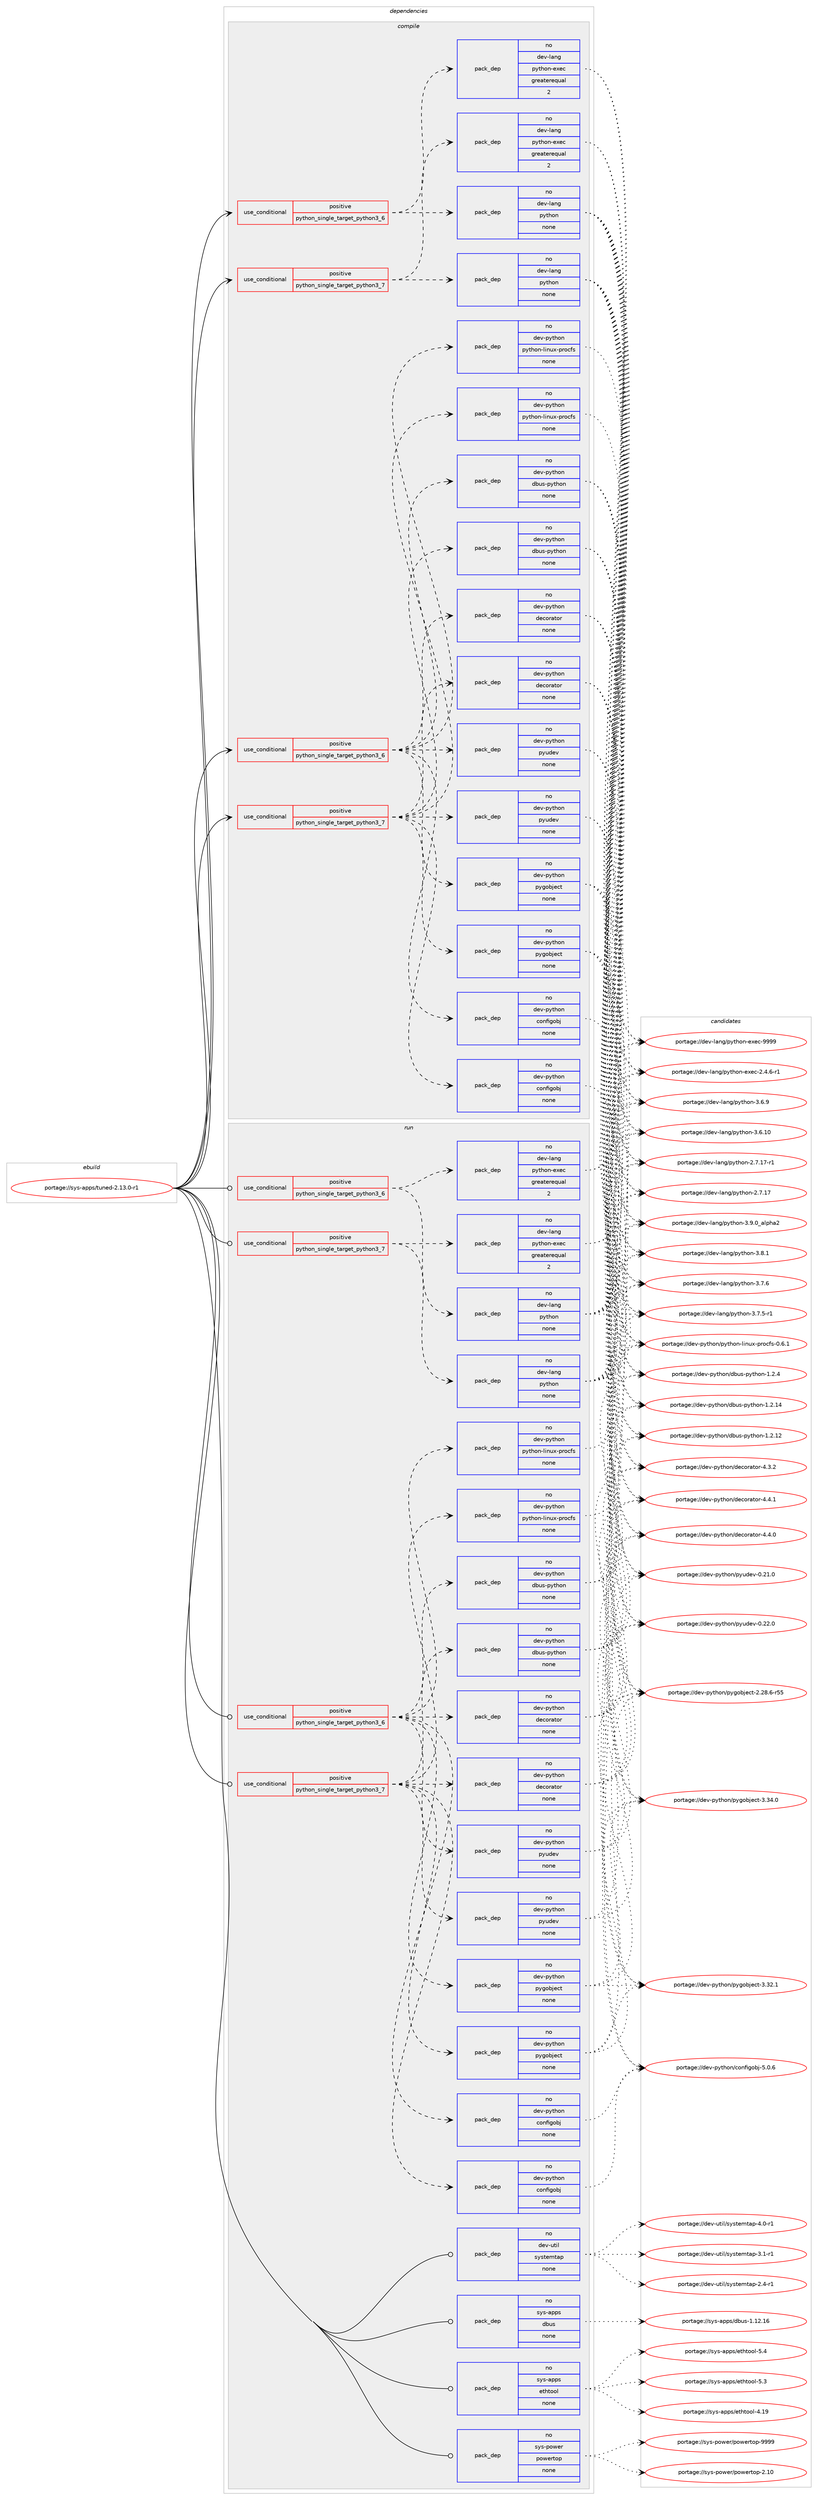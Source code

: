 digraph prolog {

# *************
# Graph options
# *************

newrank=true;
concentrate=true;
compound=true;
graph [rankdir=LR,fontname=Helvetica,fontsize=10,ranksep=1.5];#, ranksep=2.5, nodesep=0.2];
edge  [arrowhead=vee];
node  [fontname=Helvetica,fontsize=10];

# **********
# The ebuild
# **********

subgraph cluster_leftcol {
color=gray;
rank=same;
label=<<i>ebuild</i>>;
id [label="portage://sys-apps/tuned-2.13.0-r1", color=red, width=4, href="../sys-apps/tuned-2.13.0-r1.svg"];
}

# ****************
# The dependencies
# ****************

subgraph cluster_midcol {
color=gray;
label=<<i>dependencies</i>>;
subgraph cluster_compile {
fillcolor="#eeeeee";
style=filled;
label=<<i>compile</i>>;
subgraph cond13070 {
dependency62743 [label=<<TABLE BORDER="0" CELLBORDER="1" CELLSPACING="0" CELLPADDING="4"><TR><TD ROWSPAN="3" CELLPADDING="10">use_conditional</TD></TR><TR><TD>positive</TD></TR><TR><TD>python_single_target_python3_6</TD></TR></TABLE>>, shape=none, color=red];
subgraph pack48380 {
dependency62744 [label=<<TABLE BORDER="0" CELLBORDER="1" CELLSPACING="0" CELLPADDING="4" WIDTH="220"><TR><TD ROWSPAN="6" CELLPADDING="30">pack_dep</TD></TR><TR><TD WIDTH="110">no</TD></TR><TR><TD>dev-lang</TD></TR><TR><TD>python</TD></TR><TR><TD>none</TD></TR><TR><TD></TD></TR></TABLE>>, shape=none, color=blue];
}
dependency62743:e -> dependency62744:w [weight=20,style="dashed",arrowhead="vee"];
subgraph pack48381 {
dependency62745 [label=<<TABLE BORDER="0" CELLBORDER="1" CELLSPACING="0" CELLPADDING="4" WIDTH="220"><TR><TD ROWSPAN="6" CELLPADDING="30">pack_dep</TD></TR><TR><TD WIDTH="110">no</TD></TR><TR><TD>dev-lang</TD></TR><TR><TD>python-exec</TD></TR><TR><TD>greaterequal</TD></TR><TR><TD>2</TD></TR></TABLE>>, shape=none, color=blue];
}
dependency62743:e -> dependency62745:w [weight=20,style="dashed",arrowhead="vee"];
}
id:e -> dependency62743:w [weight=20,style="solid",arrowhead="vee"];
subgraph cond13071 {
dependency62746 [label=<<TABLE BORDER="0" CELLBORDER="1" CELLSPACING="0" CELLPADDING="4"><TR><TD ROWSPAN="3" CELLPADDING="10">use_conditional</TD></TR><TR><TD>positive</TD></TR><TR><TD>python_single_target_python3_6</TD></TR></TABLE>>, shape=none, color=red];
subgraph pack48382 {
dependency62747 [label=<<TABLE BORDER="0" CELLBORDER="1" CELLSPACING="0" CELLPADDING="4" WIDTH="220"><TR><TD ROWSPAN="6" CELLPADDING="30">pack_dep</TD></TR><TR><TD WIDTH="110">no</TD></TR><TR><TD>dev-python</TD></TR><TR><TD>configobj</TD></TR><TR><TD>none</TD></TR><TR><TD></TD></TR></TABLE>>, shape=none, color=blue];
}
dependency62746:e -> dependency62747:w [weight=20,style="dashed",arrowhead="vee"];
subgraph pack48383 {
dependency62748 [label=<<TABLE BORDER="0" CELLBORDER="1" CELLSPACING="0" CELLPADDING="4" WIDTH="220"><TR><TD ROWSPAN="6" CELLPADDING="30">pack_dep</TD></TR><TR><TD WIDTH="110">no</TD></TR><TR><TD>dev-python</TD></TR><TR><TD>decorator</TD></TR><TR><TD>none</TD></TR><TR><TD></TD></TR></TABLE>>, shape=none, color=blue];
}
dependency62746:e -> dependency62748:w [weight=20,style="dashed",arrowhead="vee"];
subgraph pack48384 {
dependency62749 [label=<<TABLE BORDER="0" CELLBORDER="1" CELLSPACING="0" CELLPADDING="4" WIDTH="220"><TR><TD ROWSPAN="6" CELLPADDING="30">pack_dep</TD></TR><TR><TD WIDTH="110">no</TD></TR><TR><TD>dev-python</TD></TR><TR><TD>pyudev</TD></TR><TR><TD>none</TD></TR><TR><TD></TD></TR></TABLE>>, shape=none, color=blue];
}
dependency62746:e -> dependency62749:w [weight=20,style="dashed",arrowhead="vee"];
subgraph pack48385 {
dependency62750 [label=<<TABLE BORDER="0" CELLBORDER="1" CELLSPACING="0" CELLPADDING="4" WIDTH="220"><TR><TD ROWSPAN="6" CELLPADDING="30">pack_dep</TD></TR><TR><TD WIDTH="110">no</TD></TR><TR><TD>dev-python</TD></TR><TR><TD>dbus-python</TD></TR><TR><TD>none</TD></TR><TR><TD></TD></TR></TABLE>>, shape=none, color=blue];
}
dependency62746:e -> dependency62750:w [weight=20,style="dashed",arrowhead="vee"];
subgraph pack48386 {
dependency62751 [label=<<TABLE BORDER="0" CELLBORDER="1" CELLSPACING="0" CELLPADDING="4" WIDTH="220"><TR><TD ROWSPAN="6" CELLPADDING="30">pack_dep</TD></TR><TR><TD WIDTH="110">no</TD></TR><TR><TD>dev-python</TD></TR><TR><TD>pygobject</TD></TR><TR><TD>none</TD></TR><TR><TD></TD></TR></TABLE>>, shape=none, color=blue];
}
dependency62746:e -> dependency62751:w [weight=20,style="dashed",arrowhead="vee"];
subgraph pack48387 {
dependency62752 [label=<<TABLE BORDER="0" CELLBORDER="1" CELLSPACING="0" CELLPADDING="4" WIDTH="220"><TR><TD ROWSPAN="6" CELLPADDING="30">pack_dep</TD></TR><TR><TD WIDTH="110">no</TD></TR><TR><TD>dev-python</TD></TR><TR><TD>python-linux-procfs</TD></TR><TR><TD>none</TD></TR><TR><TD></TD></TR></TABLE>>, shape=none, color=blue];
}
dependency62746:e -> dependency62752:w [weight=20,style="dashed",arrowhead="vee"];
}
id:e -> dependency62746:w [weight=20,style="solid",arrowhead="vee"];
subgraph cond13072 {
dependency62753 [label=<<TABLE BORDER="0" CELLBORDER="1" CELLSPACING="0" CELLPADDING="4"><TR><TD ROWSPAN="3" CELLPADDING="10">use_conditional</TD></TR><TR><TD>positive</TD></TR><TR><TD>python_single_target_python3_7</TD></TR></TABLE>>, shape=none, color=red];
subgraph pack48388 {
dependency62754 [label=<<TABLE BORDER="0" CELLBORDER="1" CELLSPACING="0" CELLPADDING="4" WIDTH="220"><TR><TD ROWSPAN="6" CELLPADDING="30">pack_dep</TD></TR><TR><TD WIDTH="110">no</TD></TR><TR><TD>dev-lang</TD></TR><TR><TD>python</TD></TR><TR><TD>none</TD></TR><TR><TD></TD></TR></TABLE>>, shape=none, color=blue];
}
dependency62753:e -> dependency62754:w [weight=20,style="dashed",arrowhead="vee"];
subgraph pack48389 {
dependency62755 [label=<<TABLE BORDER="0" CELLBORDER="1" CELLSPACING="0" CELLPADDING="4" WIDTH="220"><TR><TD ROWSPAN="6" CELLPADDING="30">pack_dep</TD></TR><TR><TD WIDTH="110">no</TD></TR><TR><TD>dev-lang</TD></TR><TR><TD>python-exec</TD></TR><TR><TD>greaterequal</TD></TR><TR><TD>2</TD></TR></TABLE>>, shape=none, color=blue];
}
dependency62753:e -> dependency62755:w [weight=20,style="dashed",arrowhead="vee"];
}
id:e -> dependency62753:w [weight=20,style="solid",arrowhead="vee"];
subgraph cond13073 {
dependency62756 [label=<<TABLE BORDER="0" CELLBORDER="1" CELLSPACING="0" CELLPADDING="4"><TR><TD ROWSPAN="3" CELLPADDING="10">use_conditional</TD></TR><TR><TD>positive</TD></TR><TR><TD>python_single_target_python3_7</TD></TR></TABLE>>, shape=none, color=red];
subgraph pack48390 {
dependency62757 [label=<<TABLE BORDER="0" CELLBORDER="1" CELLSPACING="0" CELLPADDING="4" WIDTH="220"><TR><TD ROWSPAN="6" CELLPADDING="30">pack_dep</TD></TR><TR><TD WIDTH="110">no</TD></TR><TR><TD>dev-python</TD></TR><TR><TD>configobj</TD></TR><TR><TD>none</TD></TR><TR><TD></TD></TR></TABLE>>, shape=none, color=blue];
}
dependency62756:e -> dependency62757:w [weight=20,style="dashed",arrowhead="vee"];
subgraph pack48391 {
dependency62758 [label=<<TABLE BORDER="0" CELLBORDER="1" CELLSPACING="0" CELLPADDING="4" WIDTH="220"><TR><TD ROWSPAN="6" CELLPADDING="30">pack_dep</TD></TR><TR><TD WIDTH="110">no</TD></TR><TR><TD>dev-python</TD></TR><TR><TD>decorator</TD></TR><TR><TD>none</TD></TR><TR><TD></TD></TR></TABLE>>, shape=none, color=blue];
}
dependency62756:e -> dependency62758:w [weight=20,style="dashed",arrowhead="vee"];
subgraph pack48392 {
dependency62759 [label=<<TABLE BORDER="0" CELLBORDER="1" CELLSPACING="0" CELLPADDING="4" WIDTH="220"><TR><TD ROWSPAN="6" CELLPADDING="30">pack_dep</TD></TR><TR><TD WIDTH="110">no</TD></TR><TR><TD>dev-python</TD></TR><TR><TD>pyudev</TD></TR><TR><TD>none</TD></TR><TR><TD></TD></TR></TABLE>>, shape=none, color=blue];
}
dependency62756:e -> dependency62759:w [weight=20,style="dashed",arrowhead="vee"];
subgraph pack48393 {
dependency62760 [label=<<TABLE BORDER="0" CELLBORDER="1" CELLSPACING="0" CELLPADDING="4" WIDTH="220"><TR><TD ROWSPAN="6" CELLPADDING="30">pack_dep</TD></TR><TR><TD WIDTH="110">no</TD></TR><TR><TD>dev-python</TD></TR><TR><TD>dbus-python</TD></TR><TR><TD>none</TD></TR><TR><TD></TD></TR></TABLE>>, shape=none, color=blue];
}
dependency62756:e -> dependency62760:w [weight=20,style="dashed",arrowhead="vee"];
subgraph pack48394 {
dependency62761 [label=<<TABLE BORDER="0" CELLBORDER="1" CELLSPACING="0" CELLPADDING="4" WIDTH="220"><TR><TD ROWSPAN="6" CELLPADDING="30">pack_dep</TD></TR><TR><TD WIDTH="110">no</TD></TR><TR><TD>dev-python</TD></TR><TR><TD>pygobject</TD></TR><TR><TD>none</TD></TR><TR><TD></TD></TR></TABLE>>, shape=none, color=blue];
}
dependency62756:e -> dependency62761:w [weight=20,style="dashed",arrowhead="vee"];
subgraph pack48395 {
dependency62762 [label=<<TABLE BORDER="0" CELLBORDER="1" CELLSPACING="0" CELLPADDING="4" WIDTH="220"><TR><TD ROWSPAN="6" CELLPADDING="30">pack_dep</TD></TR><TR><TD WIDTH="110">no</TD></TR><TR><TD>dev-python</TD></TR><TR><TD>python-linux-procfs</TD></TR><TR><TD>none</TD></TR><TR><TD></TD></TR></TABLE>>, shape=none, color=blue];
}
dependency62756:e -> dependency62762:w [weight=20,style="dashed",arrowhead="vee"];
}
id:e -> dependency62756:w [weight=20,style="solid",arrowhead="vee"];
}
subgraph cluster_compileandrun {
fillcolor="#eeeeee";
style=filled;
label=<<i>compile and run</i>>;
}
subgraph cluster_run {
fillcolor="#eeeeee";
style=filled;
label=<<i>run</i>>;
subgraph cond13074 {
dependency62763 [label=<<TABLE BORDER="0" CELLBORDER="1" CELLSPACING="0" CELLPADDING="4"><TR><TD ROWSPAN="3" CELLPADDING="10">use_conditional</TD></TR><TR><TD>positive</TD></TR><TR><TD>python_single_target_python3_6</TD></TR></TABLE>>, shape=none, color=red];
subgraph pack48396 {
dependency62764 [label=<<TABLE BORDER="0" CELLBORDER="1" CELLSPACING="0" CELLPADDING="4" WIDTH="220"><TR><TD ROWSPAN="6" CELLPADDING="30">pack_dep</TD></TR><TR><TD WIDTH="110">no</TD></TR><TR><TD>dev-lang</TD></TR><TR><TD>python</TD></TR><TR><TD>none</TD></TR><TR><TD></TD></TR></TABLE>>, shape=none, color=blue];
}
dependency62763:e -> dependency62764:w [weight=20,style="dashed",arrowhead="vee"];
subgraph pack48397 {
dependency62765 [label=<<TABLE BORDER="0" CELLBORDER="1" CELLSPACING="0" CELLPADDING="4" WIDTH="220"><TR><TD ROWSPAN="6" CELLPADDING="30">pack_dep</TD></TR><TR><TD WIDTH="110">no</TD></TR><TR><TD>dev-lang</TD></TR><TR><TD>python-exec</TD></TR><TR><TD>greaterequal</TD></TR><TR><TD>2</TD></TR></TABLE>>, shape=none, color=blue];
}
dependency62763:e -> dependency62765:w [weight=20,style="dashed",arrowhead="vee"];
}
id:e -> dependency62763:w [weight=20,style="solid",arrowhead="odot"];
subgraph cond13075 {
dependency62766 [label=<<TABLE BORDER="0" CELLBORDER="1" CELLSPACING="0" CELLPADDING="4"><TR><TD ROWSPAN="3" CELLPADDING="10">use_conditional</TD></TR><TR><TD>positive</TD></TR><TR><TD>python_single_target_python3_6</TD></TR></TABLE>>, shape=none, color=red];
subgraph pack48398 {
dependency62767 [label=<<TABLE BORDER="0" CELLBORDER="1" CELLSPACING="0" CELLPADDING="4" WIDTH="220"><TR><TD ROWSPAN="6" CELLPADDING="30">pack_dep</TD></TR><TR><TD WIDTH="110">no</TD></TR><TR><TD>dev-python</TD></TR><TR><TD>configobj</TD></TR><TR><TD>none</TD></TR><TR><TD></TD></TR></TABLE>>, shape=none, color=blue];
}
dependency62766:e -> dependency62767:w [weight=20,style="dashed",arrowhead="vee"];
subgraph pack48399 {
dependency62768 [label=<<TABLE BORDER="0" CELLBORDER="1" CELLSPACING="0" CELLPADDING="4" WIDTH="220"><TR><TD ROWSPAN="6" CELLPADDING="30">pack_dep</TD></TR><TR><TD WIDTH="110">no</TD></TR><TR><TD>dev-python</TD></TR><TR><TD>decorator</TD></TR><TR><TD>none</TD></TR><TR><TD></TD></TR></TABLE>>, shape=none, color=blue];
}
dependency62766:e -> dependency62768:w [weight=20,style="dashed",arrowhead="vee"];
subgraph pack48400 {
dependency62769 [label=<<TABLE BORDER="0" CELLBORDER="1" CELLSPACING="0" CELLPADDING="4" WIDTH="220"><TR><TD ROWSPAN="6" CELLPADDING="30">pack_dep</TD></TR><TR><TD WIDTH="110">no</TD></TR><TR><TD>dev-python</TD></TR><TR><TD>pyudev</TD></TR><TR><TD>none</TD></TR><TR><TD></TD></TR></TABLE>>, shape=none, color=blue];
}
dependency62766:e -> dependency62769:w [weight=20,style="dashed",arrowhead="vee"];
subgraph pack48401 {
dependency62770 [label=<<TABLE BORDER="0" CELLBORDER="1" CELLSPACING="0" CELLPADDING="4" WIDTH="220"><TR><TD ROWSPAN="6" CELLPADDING="30">pack_dep</TD></TR><TR><TD WIDTH="110">no</TD></TR><TR><TD>dev-python</TD></TR><TR><TD>dbus-python</TD></TR><TR><TD>none</TD></TR><TR><TD></TD></TR></TABLE>>, shape=none, color=blue];
}
dependency62766:e -> dependency62770:w [weight=20,style="dashed",arrowhead="vee"];
subgraph pack48402 {
dependency62771 [label=<<TABLE BORDER="0" CELLBORDER="1" CELLSPACING="0" CELLPADDING="4" WIDTH="220"><TR><TD ROWSPAN="6" CELLPADDING="30">pack_dep</TD></TR><TR><TD WIDTH="110">no</TD></TR><TR><TD>dev-python</TD></TR><TR><TD>pygobject</TD></TR><TR><TD>none</TD></TR><TR><TD></TD></TR></TABLE>>, shape=none, color=blue];
}
dependency62766:e -> dependency62771:w [weight=20,style="dashed",arrowhead="vee"];
subgraph pack48403 {
dependency62772 [label=<<TABLE BORDER="0" CELLBORDER="1" CELLSPACING="0" CELLPADDING="4" WIDTH="220"><TR><TD ROWSPAN="6" CELLPADDING="30">pack_dep</TD></TR><TR><TD WIDTH="110">no</TD></TR><TR><TD>dev-python</TD></TR><TR><TD>python-linux-procfs</TD></TR><TR><TD>none</TD></TR><TR><TD></TD></TR></TABLE>>, shape=none, color=blue];
}
dependency62766:e -> dependency62772:w [weight=20,style="dashed",arrowhead="vee"];
}
id:e -> dependency62766:w [weight=20,style="solid",arrowhead="odot"];
subgraph cond13076 {
dependency62773 [label=<<TABLE BORDER="0" CELLBORDER="1" CELLSPACING="0" CELLPADDING="4"><TR><TD ROWSPAN="3" CELLPADDING="10">use_conditional</TD></TR><TR><TD>positive</TD></TR><TR><TD>python_single_target_python3_7</TD></TR></TABLE>>, shape=none, color=red];
subgraph pack48404 {
dependency62774 [label=<<TABLE BORDER="0" CELLBORDER="1" CELLSPACING="0" CELLPADDING="4" WIDTH="220"><TR><TD ROWSPAN="6" CELLPADDING="30">pack_dep</TD></TR><TR><TD WIDTH="110">no</TD></TR><TR><TD>dev-lang</TD></TR><TR><TD>python</TD></TR><TR><TD>none</TD></TR><TR><TD></TD></TR></TABLE>>, shape=none, color=blue];
}
dependency62773:e -> dependency62774:w [weight=20,style="dashed",arrowhead="vee"];
subgraph pack48405 {
dependency62775 [label=<<TABLE BORDER="0" CELLBORDER="1" CELLSPACING="0" CELLPADDING="4" WIDTH="220"><TR><TD ROWSPAN="6" CELLPADDING="30">pack_dep</TD></TR><TR><TD WIDTH="110">no</TD></TR><TR><TD>dev-lang</TD></TR><TR><TD>python-exec</TD></TR><TR><TD>greaterequal</TD></TR><TR><TD>2</TD></TR></TABLE>>, shape=none, color=blue];
}
dependency62773:e -> dependency62775:w [weight=20,style="dashed",arrowhead="vee"];
}
id:e -> dependency62773:w [weight=20,style="solid",arrowhead="odot"];
subgraph cond13077 {
dependency62776 [label=<<TABLE BORDER="0" CELLBORDER="1" CELLSPACING="0" CELLPADDING="4"><TR><TD ROWSPAN="3" CELLPADDING="10">use_conditional</TD></TR><TR><TD>positive</TD></TR><TR><TD>python_single_target_python3_7</TD></TR></TABLE>>, shape=none, color=red];
subgraph pack48406 {
dependency62777 [label=<<TABLE BORDER="0" CELLBORDER="1" CELLSPACING="0" CELLPADDING="4" WIDTH="220"><TR><TD ROWSPAN="6" CELLPADDING="30">pack_dep</TD></TR><TR><TD WIDTH="110">no</TD></TR><TR><TD>dev-python</TD></TR><TR><TD>configobj</TD></TR><TR><TD>none</TD></TR><TR><TD></TD></TR></TABLE>>, shape=none, color=blue];
}
dependency62776:e -> dependency62777:w [weight=20,style="dashed",arrowhead="vee"];
subgraph pack48407 {
dependency62778 [label=<<TABLE BORDER="0" CELLBORDER="1" CELLSPACING="0" CELLPADDING="4" WIDTH="220"><TR><TD ROWSPAN="6" CELLPADDING="30">pack_dep</TD></TR><TR><TD WIDTH="110">no</TD></TR><TR><TD>dev-python</TD></TR><TR><TD>decorator</TD></TR><TR><TD>none</TD></TR><TR><TD></TD></TR></TABLE>>, shape=none, color=blue];
}
dependency62776:e -> dependency62778:w [weight=20,style="dashed",arrowhead="vee"];
subgraph pack48408 {
dependency62779 [label=<<TABLE BORDER="0" CELLBORDER="1" CELLSPACING="0" CELLPADDING="4" WIDTH="220"><TR><TD ROWSPAN="6" CELLPADDING="30">pack_dep</TD></TR><TR><TD WIDTH="110">no</TD></TR><TR><TD>dev-python</TD></TR><TR><TD>pyudev</TD></TR><TR><TD>none</TD></TR><TR><TD></TD></TR></TABLE>>, shape=none, color=blue];
}
dependency62776:e -> dependency62779:w [weight=20,style="dashed",arrowhead="vee"];
subgraph pack48409 {
dependency62780 [label=<<TABLE BORDER="0" CELLBORDER="1" CELLSPACING="0" CELLPADDING="4" WIDTH="220"><TR><TD ROWSPAN="6" CELLPADDING="30">pack_dep</TD></TR><TR><TD WIDTH="110">no</TD></TR><TR><TD>dev-python</TD></TR><TR><TD>dbus-python</TD></TR><TR><TD>none</TD></TR><TR><TD></TD></TR></TABLE>>, shape=none, color=blue];
}
dependency62776:e -> dependency62780:w [weight=20,style="dashed",arrowhead="vee"];
subgraph pack48410 {
dependency62781 [label=<<TABLE BORDER="0" CELLBORDER="1" CELLSPACING="0" CELLPADDING="4" WIDTH="220"><TR><TD ROWSPAN="6" CELLPADDING="30">pack_dep</TD></TR><TR><TD WIDTH="110">no</TD></TR><TR><TD>dev-python</TD></TR><TR><TD>pygobject</TD></TR><TR><TD>none</TD></TR><TR><TD></TD></TR></TABLE>>, shape=none, color=blue];
}
dependency62776:e -> dependency62781:w [weight=20,style="dashed",arrowhead="vee"];
subgraph pack48411 {
dependency62782 [label=<<TABLE BORDER="0" CELLBORDER="1" CELLSPACING="0" CELLPADDING="4" WIDTH="220"><TR><TD ROWSPAN="6" CELLPADDING="30">pack_dep</TD></TR><TR><TD WIDTH="110">no</TD></TR><TR><TD>dev-python</TD></TR><TR><TD>python-linux-procfs</TD></TR><TR><TD>none</TD></TR><TR><TD></TD></TR></TABLE>>, shape=none, color=blue];
}
dependency62776:e -> dependency62782:w [weight=20,style="dashed",arrowhead="vee"];
}
id:e -> dependency62776:w [weight=20,style="solid",arrowhead="odot"];
subgraph pack48412 {
dependency62783 [label=<<TABLE BORDER="0" CELLBORDER="1" CELLSPACING="0" CELLPADDING="4" WIDTH="220"><TR><TD ROWSPAN="6" CELLPADDING="30">pack_dep</TD></TR><TR><TD WIDTH="110">no</TD></TR><TR><TD>dev-util</TD></TR><TR><TD>systemtap</TD></TR><TR><TD>none</TD></TR><TR><TD></TD></TR></TABLE>>, shape=none, color=blue];
}
id:e -> dependency62783:w [weight=20,style="solid",arrowhead="odot"];
subgraph pack48413 {
dependency62784 [label=<<TABLE BORDER="0" CELLBORDER="1" CELLSPACING="0" CELLPADDING="4" WIDTH="220"><TR><TD ROWSPAN="6" CELLPADDING="30">pack_dep</TD></TR><TR><TD WIDTH="110">no</TD></TR><TR><TD>sys-apps</TD></TR><TR><TD>dbus</TD></TR><TR><TD>none</TD></TR><TR><TD></TD></TR></TABLE>>, shape=none, color=blue];
}
id:e -> dependency62784:w [weight=20,style="solid",arrowhead="odot"];
subgraph pack48414 {
dependency62785 [label=<<TABLE BORDER="0" CELLBORDER="1" CELLSPACING="0" CELLPADDING="4" WIDTH="220"><TR><TD ROWSPAN="6" CELLPADDING="30">pack_dep</TD></TR><TR><TD WIDTH="110">no</TD></TR><TR><TD>sys-apps</TD></TR><TR><TD>ethtool</TD></TR><TR><TD>none</TD></TR><TR><TD></TD></TR></TABLE>>, shape=none, color=blue];
}
id:e -> dependency62785:w [weight=20,style="solid",arrowhead="odot"];
subgraph pack48415 {
dependency62786 [label=<<TABLE BORDER="0" CELLBORDER="1" CELLSPACING="0" CELLPADDING="4" WIDTH="220"><TR><TD ROWSPAN="6" CELLPADDING="30">pack_dep</TD></TR><TR><TD WIDTH="110">no</TD></TR><TR><TD>sys-power</TD></TR><TR><TD>powertop</TD></TR><TR><TD>none</TD></TR><TR><TD></TD></TR></TABLE>>, shape=none, color=blue];
}
id:e -> dependency62786:w [weight=20,style="solid",arrowhead="odot"];
}
}

# **************
# The candidates
# **************

subgraph cluster_choices {
rank=same;
color=gray;
label=<<i>candidates</i>>;

subgraph choice48380 {
color=black;
nodesep=1;
choice10010111845108971101034711212111610411111045514657464895971081121049750 [label="portage://dev-lang/python-3.9.0_alpha2", color=red, width=4,href="../dev-lang/python-3.9.0_alpha2.svg"];
choice100101118451089711010347112121116104111110455146564649 [label="portage://dev-lang/python-3.8.1", color=red, width=4,href="../dev-lang/python-3.8.1.svg"];
choice100101118451089711010347112121116104111110455146554654 [label="portage://dev-lang/python-3.7.6", color=red, width=4,href="../dev-lang/python-3.7.6.svg"];
choice1001011184510897110103471121211161041111104551465546534511449 [label="portage://dev-lang/python-3.7.5-r1", color=red, width=4,href="../dev-lang/python-3.7.5-r1.svg"];
choice100101118451089711010347112121116104111110455146544657 [label="portage://dev-lang/python-3.6.9", color=red, width=4,href="../dev-lang/python-3.6.9.svg"];
choice10010111845108971101034711212111610411111045514654464948 [label="portage://dev-lang/python-3.6.10", color=red, width=4,href="../dev-lang/python-3.6.10.svg"];
choice100101118451089711010347112121116104111110455046554649554511449 [label="portage://dev-lang/python-2.7.17-r1", color=red, width=4,href="../dev-lang/python-2.7.17-r1.svg"];
choice10010111845108971101034711212111610411111045504655464955 [label="portage://dev-lang/python-2.7.17", color=red, width=4,href="../dev-lang/python-2.7.17.svg"];
dependency62744:e -> choice10010111845108971101034711212111610411111045514657464895971081121049750:w [style=dotted,weight="100"];
dependency62744:e -> choice100101118451089711010347112121116104111110455146564649:w [style=dotted,weight="100"];
dependency62744:e -> choice100101118451089711010347112121116104111110455146554654:w [style=dotted,weight="100"];
dependency62744:e -> choice1001011184510897110103471121211161041111104551465546534511449:w [style=dotted,weight="100"];
dependency62744:e -> choice100101118451089711010347112121116104111110455146544657:w [style=dotted,weight="100"];
dependency62744:e -> choice10010111845108971101034711212111610411111045514654464948:w [style=dotted,weight="100"];
dependency62744:e -> choice100101118451089711010347112121116104111110455046554649554511449:w [style=dotted,weight="100"];
dependency62744:e -> choice10010111845108971101034711212111610411111045504655464955:w [style=dotted,weight="100"];
}
subgraph choice48381 {
color=black;
nodesep=1;
choice10010111845108971101034711212111610411111045101120101994557575757 [label="portage://dev-lang/python-exec-9999", color=red, width=4,href="../dev-lang/python-exec-9999.svg"];
choice10010111845108971101034711212111610411111045101120101994550465246544511449 [label="portage://dev-lang/python-exec-2.4.6-r1", color=red, width=4,href="../dev-lang/python-exec-2.4.6-r1.svg"];
dependency62745:e -> choice10010111845108971101034711212111610411111045101120101994557575757:w [style=dotted,weight="100"];
dependency62745:e -> choice10010111845108971101034711212111610411111045101120101994550465246544511449:w [style=dotted,weight="100"];
}
subgraph choice48382 {
color=black;
nodesep=1;
choice10010111845112121116104111110479911111010210510311198106455346484654 [label="portage://dev-python/configobj-5.0.6", color=red, width=4,href="../dev-python/configobj-5.0.6.svg"];
dependency62747:e -> choice10010111845112121116104111110479911111010210510311198106455346484654:w [style=dotted,weight="100"];
}
subgraph choice48383 {
color=black;
nodesep=1;
choice10010111845112121116104111110471001019911111497116111114455246524649 [label="portage://dev-python/decorator-4.4.1", color=red, width=4,href="../dev-python/decorator-4.4.1.svg"];
choice10010111845112121116104111110471001019911111497116111114455246524648 [label="portage://dev-python/decorator-4.4.0", color=red, width=4,href="../dev-python/decorator-4.4.0.svg"];
choice10010111845112121116104111110471001019911111497116111114455246514650 [label="portage://dev-python/decorator-4.3.2", color=red, width=4,href="../dev-python/decorator-4.3.2.svg"];
dependency62748:e -> choice10010111845112121116104111110471001019911111497116111114455246524649:w [style=dotted,weight="100"];
dependency62748:e -> choice10010111845112121116104111110471001019911111497116111114455246524648:w [style=dotted,weight="100"];
dependency62748:e -> choice10010111845112121116104111110471001019911111497116111114455246514650:w [style=dotted,weight="100"];
}
subgraph choice48384 {
color=black;
nodesep=1;
choice100101118451121211161041111104711212111710010111845484650504648 [label="portage://dev-python/pyudev-0.22.0", color=red, width=4,href="../dev-python/pyudev-0.22.0.svg"];
choice100101118451121211161041111104711212111710010111845484650494648 [label="portage://dev-python/pyudev-0.21.0", color=red, width=4,href="../dev-python/pyudev-0.21.0.svg"];
dependency62749:e -> choice100101118451121211161041111104711212111710010111845484650504648:w [style=dotted,weight="100"];
dependency62749:e -> choice100101118451121211161041111104711212111710010111845484650494648:w [style=dotted,weight="100"];
}
subgraph choice48385 {
color=black;
nodesep=1;
choice10010111845112121116104111110471009811711545112121116104111110454946504652 [label="portage://dev-python/dbus-python-1.2.4", color=red, width=4,href="../dev-python/dbus-python-1.2.4.svg"];
choice1001011184511212111610411111047100981171154511212111610411111045494650464952 [label="portage://dev-python/dbus-python-1.2.14", color=red, width=4,href="../dev-python/dbus-python-1.2.14.svg"];
choice1001011184511212111610411111047100981171154511212111610411111045494650464950 [label="portage://dev-python/dbus-python-1.2.12", color=red, width=4,href="../dev-python/dbus-python-1.2.12.svg"];
dependency62750:e -> choice10010111845112121116104111110471009811711545112121116104111110454946504652:w [style=dotted,weight="100"];
dependency62750:e -> choice1001011184511212111610411111047100981171154511212111610411111045494650464952:w [style=dotted,weight="100"];
dependency62750:e -> choice1001011184511212111610411111047100981171154511212111610411111045494650464950:w [style=dotted,weight="100"];
}
subgraph choice48386 {
color=black;
nodesep=1;
choice1001011184511212111610411111047112121103111981061019911645514651524648 [label="portage://dev-python/pygobject-3.34.0", color=red, width=4,href="../dev-python/pygobject-3.34.0.svg"];
choice1001011184511212111610411111047112121103111981061019911645514651504649 [label="portage://dev-python/pygobject-3.32.1", color=red, width=4,href="../dev-python/pygobject-3.32.1.svg"];
choice1001011184511212111610411111047112121103111981061019911645504650564654451145353 [label="portage://dev-python/pygobject-2.28.6-r55", color=red, width=4,href="../dev-python/pygobject-2.28.6-r55.svg"];
dependency62751:e -> choice1001011184511212111610411111047112121103111981061019911645514651524648:w [style=dotted,weight="100"];
dependency62751:e -> choice1001011184511212111610411111047112121103111981061019911645514651504649:w [style=dotted,weight="100"];
dependency62751:e -> choice1001011184511212111610411111047112121103111981061019911645504650564654451145353:w [style=dotted,weight="100"];
}
subgraph choice48387 {
color=black;
nodesep=1;
choice1001011184511212111610411111047112121116104111110451081051101171204511211411199102115454846544649 [label="portage://dev-python/python-linux-procfs-0.6.1", color=red, width=4,href="../dev-python/python-linux-procfs-0.6.1.svg"];
dependency62752:e -> choice1001011184511212111610411111047112121116104111110451081051101171204511211411199102115454846544649:w [style=dotted,weight="100"];
}
subgraph choice48388 {
color=black;
nodesep=1;
choice10010111845108971101034711212111610411111045514657464895971081121049750 [label="portage://dev-lang/python-3.9.0_alpha2", color=red, width=4,href="../dev-lang/python-3.9.0_alpha2.svg"];
choice100101118451089711010347112121116104111110455146564649 [label="portage://dev-lang/python-3.8.1", color=red, width=4,href="../dev-lang/python-3.8.1.svg"];
choice100101118451089711010347112121116104111110455146554654 [label="portage://dev-lang/python-3.7.6", color=red, width=4,href="../dev-lang/python-3.7.6.svg"];
choice1001011184510897110103471121211161041111104551465546534511449 [label="portage://dev-lang/python-3.7.5-r1", color=red, width=4,href="../dev-lang/python-3.7.5-r1.svg"];
choice100101118451089711010347112121116104111110455146544657 [label="portage://dev-lang/python-3.6.9", color=red, width=4,href="../dev-lang/python-3.6.9.svg"];
choice10010111845108971101034711212111610411111045514654464948 [label="portage://dev-lang/python-3.6.10", color=red, width=4,href="../dev-lang/python-3.6.10.svg"];
choice100101118451089711010347112121116104111110455046554649554511449 [label="portage://dev-lang/python-2.7.17-r1", color=red, width=4,href="../dev-lang/python-2.7.17-r1.svg"];
choice10010111845108971101034711212111610411111045504655464955 [label="portage://dev-lang/python-2.7.17", color=red, width=4,href="../dev-lang/python-2.7.17.svg"];
dependency62754:e -> choice10010111845108971101034711212111610411111045514657464895971081121049750:w [style=dotted,weight="100"];
dependency62754:e -> choice100101118451089711010347112121116104111110455146564649:w [style=dotted,weight="100"];
dependency62754:e -> choice100101118451089711010347112121116104111110455146554654:w [style=dotted,weight="100"];
dependency62754:e -> choice1001011184510897110103471121211161041111104551465546534511449:w [style=dotted,weight="100"];
dependency62754:e -> choice100101118451089711010347112121116104111110455146544657:w [style=dotted,weight="100"];
dependency62754:e -> choice10010111845108971101034711212111610411111045514654464948:w [style=dotted,weight="100"];
dependency62754:e -> choice100101118451089711010347112121116104111110455046554649554511449:w [style=dotted,weight="100"];
dependency62754:e -> choice10010111845108971101034711212111610411111045504655464955:w [style=dotted,weight="100"];
}
subgraph choice48389 {
color=black;
nodesep=1;
choice10010111845108971101034711212111610411111045101120101994557575757 [label="portage://dev-lang/python-exec-9999", color=red, width=4,href="../dev-lang/python-exec-9999.svg"];
choice10010111845108971101034711212111610411111045101120101994550465246544511449 [label="portage://dev-lang/python-exec-2.4.6-r1", color=red, width=4,href="../dev-lang/python-exec-2.4.6-r1.svg"];
dependency62755:e -> choice10010111845108971101034711212111610411111045101120101994557575757:w [style=dotted,weight="100"];
dependency62755:e -> choice10010111845108971101034711212111610411111045101120101994550465246544511449:w [style=dotted,weight="100"];
}
subgraph choice48390 {
color=black;
nodesep=1;
choice10010111845112121116104111110479911111010210510311198106455346484654 [label="portage://dev-python/configobj-5.0.6", color=red, width=4,href="../dev-python/configobj-5.0.6.svg"];
dependency62757:e -> choice10010111845112121116104111110479911111010210510311198106455346484654:w [style=dotted,weight="100"];
}
subgraph choice48391 {
color=black;
nodesep=1;
choice10010111845112121116104111110471001019911111497116111114455246524649 [label="portage://dev-python/decorator-4.4.1", color=red, width=4,href="../dev-python/decorator-4.4.1.svg"];
choice10010111845112121116104111110471001019911111497116111114455246524648 [label="portage://dev-python/decorator-4.4.0", color=red, width=4,href="../dev-python/decorator-4.4.0.svg"];
choice10010111845112121116104111110471001019911111497116111114455246514650 [label="portage://dev-python/decorator-4.3.2", color=red, width=4,href="../dev-python/decorator-4.3.2.svg"];
dependency62758:e -> choice10010111845112121116104111110471001019911111497116111114455246524649:w [style=dotted,weight="100"];
dependency62758:e -> choice10010111845112121116104111110471001019911111497116111114455246524648:w [style=dotted,weight="100"];
dependency62758:e -> choice10010111845112121116104111110471001019911111497116111114455246514650:w [style=dotted,weight="100"];
}
subgraph choice48392 {
color=black;
nodesep=1;
choice100101118451121211161041111104711212111710010111845484650504648 [label="portage://dev-python/pyudev-0.22.0", color=red, width=4,href="../dev-python/pyudev-0.22.0.svg"];
choice100101118451121211161041111104711212111710010111845484650494648 [label="portage://dev-python/pyudev-0.21.0", color=red, width=4,href="../dev-python/pyudev-0.21.0.svg"];
dependency62759:e -> choice100101118451121211161041111104711212111710010111845484650504648:w [style=dotted,weight="100"];
dependency62759:e -> choice100101118451121211161041111104711212111710010111845484650494648:w [style=dotted,weight="100"];
}
subgraph choice48393 {
color=black;
nodesep=1;
choice10010111845112121116104111110471009811711545112121116104111110454946504652 [label="portage://dev-python/dbus-python-1.2.4", color=red, width=4,href="../dev-python/dbus-python-1.2.4.svg"];
choice1001011184511212111610411111047100981171154511212111610411111045494650464952 [label="portage://dev-python/dbus-python-1.2.14", color=red, width=4,href="../dev-python/dbus-python-1.2.14.svg"];
choice1001011184511212111610411111047100981171154511212111610411111045494650464950 [label="portage://dev-python/dbus-python-1.2.12", color=red, width=4,href="../dev-python/dbus-python-1.2.12.svg"];
dependency62760:e -> choice10010111845112121116104111110471009811711545112121116104111110454946504652:w [style=dotted,weight="100"];
dependency62760:e -> choice1001011184511212111610411111047100981171154511212111610411111045494650464952:w [style=dotted,weight="100"];
dependency62760:e -> choice1001011184511212111610411111047100981171154511212111610411111045494650464950:w [style=dotted,weight="100"];
}
subgraph choice48394 {
color=black;
nodesep=1;
choice1001011184511212111610411111047112121103111981061019911645514651524648 [label="portage://dev-python/pygobject-3.34.0", color=red, width=4,href="../dev-python/pygobject-3.34.0.svg"];
choice1001011184511212111610411111047112121103111981061019911645514651504649 [label="portage://dev-python/pygobject-3.32.1", color=red, width=4,href="../dev-python/pygobject-3.32.1.svg"];
choice1001011184511212111610411111047112121103111981061019911645504650564654451145353 [label="portage://dev-python/pygobject-2.28.6-r55", color=red, width=4,href="../dev-python/pygobject-2.28.6-r55.svg"];
dependency62761:e -> choice1001011184511212111610411111047112121103111981061019911645514651524648:w [style=dotted,weight="100"];
dependency62761:e -> choice1001011184511212111610411111047112121103111981061019911645514651504649:w [style=dotted,weight="100"];
dependency62761:e -> choice1001011184511212111610411111047112121103111981061019911645504650564654451145353:w [style=dotted,weight="100"];
}
subgraph choice48395 {
color=black;
nodesep=1;
choice1001011184511212111610411111047112121116104111110451081051101171204511211411199102115454846544649 [label="portage://dev-python/python-linux-procfs-0.6.1", color=red, width=4,href="../dev-python/python-linux-procfs-0.6.1.svg"];
dependency62762:e -> choice1001011184511212111610411111047112121116104111110451081051101171204511211411199102115454846544649:w [style=dotted,weight="100"];
}
subgraph choice48396 {
color=black;
nodesep=1;
choice10010111845108971101034711212111610411111045514657464895971081121049750 [label="portage://dev-lang/python-3.9.0_alpha2", color=red, width=4,href="../dev-lang/python-3.9.0_alpha2.svg"];
choice100101118451089711010347112121116104111110455146564649 [label="portage://dev-lang/python-3.8.1", color=red, width=4,href="../dev-lang/python-3.8.1.svg"];
choice100101118451089711010347112121116104111110455146554654 [label="portage://dev-lang/python-3.7.6", color=red, width=4,href="../dev-lang/python-3.7.6.svg"];
choice1001011184510897110103471121211161041111104551465546534511449 [label="portage://dev-lang/python-3.7.5-r1", color=red, width=4,href="../dev-lang/python-3.7.5-r1.svg"];
choice100101118451089711010347112121116104111110455146544657 [label="portage://dev-lang/python-3.6.9", color=red, width=4,href="../dev-lang/python-3.6.9.svg"];
choice10010111845108971101034711212111610411111045514654464948 [label="portage://dev-lang/python-3.6.10", color=red, width=4,href="../dev-lang/python-3.6.10.svg"];
choice100101118451089711010347112121116104111110455046554649554511449 [label="portage://dev-lang/python-2.7.17-r1", color=red, width=4,href="../dev-lang/python-2.7.17-r1.svg"];
choice10010111845108971101034711212111610411111045504655464955 [label="portage://dev-lang/python-2.7.17", color=red, width=4,href="../dev-lang/python-2.7.17.svg"];
dependency62764:e -> choice10010111845108971101034711212111610411111045514657464895971081121049750:w [style=dotted,weight="100"];
dependency62764:e -> choice100101118451089711010347112121116104111110455146564649:w [style=dotted,weight="100"];
dependency62764:e -> choice100101118451089711010347112121116104111110455146554654:w [style=dotted,weight="100"];
dependency62764:e -> choice1001011184510897110103471121211161041111104551465546534511449:w [style=dotted,weight="100"];
dependency62764:e -> choice100101118451089711010347112121116104111110455146544657:w [style=dotted,weight="100"];
dependency62764:e -> choice10010111845108971101034711212111610411111045514654464948:w [style=dotted,weight="100"];
dependency62764:e -> choice100101118451089711010347112121116104111110455046554649554511449:w [style=dotted,weight="100"];
dependency62764:e -> choice10010111845108971101034711212111610411111045504655464955:w [style=dotted,weight="100"];
}
subgraph choice48397 {
color=black;
nodesep=1;
choice10010111845108971101034711212111610411111045101120101994557575757 [label="portage://dev-lang/python-exec-9999", color=red, width=4,href="../dev-lang/python-exec-9999.svg"];
choice10010111845108971101034711212111610411111045101120101994550465246544511449 [label="portage://dev-lang/python-exec-2.4.6-r1", color=red, width=4,href="../dev-lang/python-exec-2.4.6-r1.svg"];
dependency62765:e -> choice10010111845108971101034711212111610411111045101120101994557575757:w [style=dotted,weight="100"];
dependency62765:e -> choice10010111845108971101034711212111610411111045101120101994550465246544511449:w [style=dotted,weight="100"];
}
subgraph choice48398 {
color=black;
nodesep=1;
choice10010111845112121116104111110479911111010210510311198106455346484654 [label="portage://dev-python/configobj-5.0.6", color=red, width=4,href="../dev-python/configobj-5.0.6.svg"];
dependency62767:e -> choice10010111845112121116104111110479911111010210510311198106455346484654:w [style=dotted,weight="100"];
}
subgraph choice48399 {
color=black;
nodesep=1;
choice10010111845112121116104111110471001019911111497116111114455246524649 [label="portage://dev-python/decorator-4.4.1", color=red, width=4,href="../dev-python/decorator-4.4.1.svg"];
choice10010111845112121116104111110471001019911111497116111114455246524648 [label="portage://dev-python/decorator-4.4.0", color=red, width=4,href="../dev-python/decorator-4.4.0.svg"];
choice10010111845112121116104111110471001019911111497116111114455246514650 [label="portage://dev-python/decorator-4.3.2", color=red, width=4,href="../dev-python/decorator-4.3.2.svg"];
dependency62768:e -> choice10010111845112121116104111110471001019911111497116111114455246524649:w [style=dotted,weight="100"];
dependency62768:e -> choice10010111845112121116104111110471001019911111497116111114455246524648:w [style=dotted,weight="100"];
dependency62768:e -> choice10010111845112121116104111110471001019911111497116111114455246514650:w [style=dotted,weight="100"];
}
subgraph choice48400 {
color=black;
nodesep=1;
choice100101118451121211161041111104711212111710010111845484650504648 [label="portage://dev-python/pyudev-0.22.0", color=red, width=4,href="../dev-python/pyudev-0.22.0.svg"];
choice100101118451121211161041111104711212111710010111845484650494648 [label="portage://dev-python/pyudev-0.21.0", color=red, width=4,href="../dev-python/pyudev-0.21.0.svg"];
dependency62769:e -> choice100101118451121211161041111104711212111710010111845484650504648:w [style=dotted,weight="100"];
dependency62769:e -> choice100101118451121211161041111104711212111710010111845484650494648:w [style=dotted,weight="100"];
}
subgraph choice48401 {
color=black;
nodesep=1;
choice10010111845112121116104111110471009811711545112121116104111110454946504652 [label="portage://dev-python/dbus-python-1.2.4", color=red, width=4,href="../dev-python/dbus-python-1.2.4.svg"];
choice1001011184511212111610411111047100981171154511212111610411111045494650464952 [label="portage://dev-python/dbus-python-1.2.14", color=red, width=4,href="../dev-python/dbus-python-1.2.14.svg"];
choice1001011184511212111610411111047100981171154511212111610411111045494650464950 [label="portage://dev-python/dbus-python-1.2.12", color=red, width=4,href="../dev-python/dbus-python-1.2.12.svg"];
dependency62770:e -> choice10010111845112121116104111110471009811711545112121116104111110454946504652:w [style=dotted,weight="100"];
dependency62770:e -> choice1001011184511212111610411111047100981171154511212111610411111045494650464952:w [style=dotted,weight="100"];
dependency62770:e -> choice1001011184511212111610411111047100981171154511212111610411111045494650464950:w [style=dotted,weight="100"];
}
subgraph choice48402 {
color=black;
nodesep=1;
choice1001011184511212111610411111047112121103111981061019911645514651524648 [label="portage://dev-python/pygobject-3.34.0", color=red, width=4,href="../dev-python/pygobject-3.34.0.svg"];
choice1001011184511212111610411111047112121103111981061019911645514651504649 [label="portage://dev-python/pygobject-3.32.1", color=red, width=4,href="../dev-python/pygobject-3.32.1.svg"];
choice1001011184511212111610411111047112121103111981061019911645504650564654451145353 [label="portage://dev-python/pygobject-2.28.6-r55", color=red, width=4,href="../dev-python/pygobject-2.28.6-r55.svg"];
dependency62771:e -> choice1001011184511212111610411111047112121103111981061019911645514651524648:w [style=dotted,weight="100"];
dependency62771:e -> choice1001011184511212111610411111047112121103111981061019911645514651504649:w [style=dotted,weight="100"];
dependency62771:e -> choice1001011184511212111610411111047112121103111981061019911645504650564654451145353:w [style=dotted,weight="100"];
}
subgraph choice48403 {
color=black;
nodesep=1;
choice1001011184511212111610411111047112121116104111110451081051101171204511211411199102115454846544649 [label="portage://dev-python/python-linux-procfs-0.6.1", color=red, width=4,href="../dev-python/python-linux-procfs-0.6.1.svg"];
dependency62772:e -> choice1001011184511212111610411111047112121116104111110451081051101171204511211411199102115454846544649:w [style=dotted,weight="100"];
}
subgraph choice48404 {
color=black;
nodesep=1;
choice10010111845108971101034711212111610411111045514657464895971081121049750 [label="portage://dev-lang/python-3.9.0_alpha2", color=red, width=4,href="../dev-lang/python-3.9.0_alpha2.svg"];
choice100101118451089711010347112121116104111110455146564649 [label="portage://dev-lang/python-3.8.1", color=red, width=4,href="../dev-lang/python-3.8.1.svg"];
choice100101118451089711010347112121116104111110455146554654 [label="portage://dev-lang/python-3.7.6", color=red, width=4,href="../dev-lang/python-3.7.6.svg"];
choice1001011184510897110103471121211161041111104551465546534511449 [label="portage://dev-lang/python-3.7.5-r1", color=red, width=4,href="../dev-lang/python-3.7.5-r1.svg"];
choice100101118451089711010347112121116104111110455146544657 [label="portage://dev-lang/python-3.6.9", color=red, width=4,href="../dev-lang/python-3.6.9.svg"];
choice10010111845108971101034711212111610411111045514654464948 [label="portage://dev-lang/python-3.6.10", color=red, width=4,href="../dev-lang/python-3.6.10.svg"];
choice100101118451089711010347112121116104111110455046554649554511449 [label="portage://dev-lang/python-2.7.17-r1", color=red, width=4,href="../dev-lang/python-2.7.17-r1.svg"];
choice10010111845108971101034711212111610411111045504655464955 [label="portage://dev-lang/python-2.7.17", color=red, width=4,href="../dev-lang/python-2.7.17.svg"];
dependency62774:e -> choice10010111845108971101034711212111610411111045514657464895971081121049750:w [style=dotted,weight="100"];
dependency62774:e -> choice100101118451089711010347112121116104111110455146564649:w [style=dotted,weight="100"];
dependency62774:e -> choice100101118451089711010347112121116104111110455146554654:w [style=dotted,weight="100"];
dependency62774:e -> choice1001011184510897110103471121211161041111104551465546534511449:w [style=dotted,weight="100"];
dependency62774:e -> choice100101118451089711010347112121116104111110455146544657:w [style=dotted,weight="100"];
dependency62774:e -> choice10010111845108971101034711212111610411111045514654464948:w [style=dotted,weight="100"];
dependency62774:e -> choice100101118451089711010347112121116104111110455046554649554511449:w [style=dotted,weight="100"];
dependency62774:e -> choice10010111845108971101034711212111610411111045504655464955:w [style=dotted,weight="100"];
}
subgraph choice48405 {
color=black;
nodesep=1;
choice10010111845108971101034711212111610411111045101120101994557575757 [label="portage://dev-lang/python-exec-9999", color=red, width=4,href="../dev-lang/python-exec-9999.svg"];
choice10010111845108971101034711212111610411111045101120101994550465246544511449 [label="portage://dev-lang/python-exec-2.4.6-r1", color=red, width=4,href="../dev-lang/python-exec-2.4.6-r1.svg"];
dependency62775:e -> choice10010111845108971101034711212111610411111045101120101994557575757:w [style=dotted,weight="100"];
dependency62775:e -> choice10010111845108971101034711212111610411111045101120101994550465246544511449:w [style=dotted,weight="100"];
}
subgraph choice48406 {
color=black;
nodesep=1;
choice10010111845112121116104111110479911111010210510311198106455346484654 [label="portage://dev-python/configobj-5.0.6", color=red, width=4,href="../dev-python/configobj-5.0.6.svg"];
dependency62777:e -> choice10010111845112121116104111110479911111010210510311198106455346484654:w [style=dotted,weight="100"];
}
subgraph choice48407 {
color=black;
nodesep=1;
choice10010111845112121116104111110471001019911111497116111114455246524649 [label="portage://dev-python/decorator-4.4.1", color=red, width=4,href="../dev-python/decorator-4.4.1.svg"];
choice10010111845112121116104111110471001019911111497116111114455246524648 [label="portage://dev-python/decorator-4.4.0", color=red, width=4,href="../dev-python/decorator-4.4.0.svg"];
choice10010111845112121116104111110471001019911111497116111114455246514650 [label="portage://dev-python/decorator-4.3.2", color=red, width=4,href="../dev-python/decorator-4.3.2.svg"];
dependency62778:e -> choice10010111845112121116104111110471001019911111497116111114455246524649:w [style=dotted,weight="100"];
dependency62778:e -> choice10010111845112121116104111110471001019911111497116111114455246524648:w [style=dotted,weight="100"];
dependency62778:e -> choice10010111845112121116104111110471001019911111497116111114455246514650:w [style=dotted,weight="100"];
}
subgraph choice48408 {
color=black;
nodesep=1;
choice100101118451121211161041111104711212111710010111845484650504648 [label="portage://dev-python/pyudev-0.22.0", color=red, width=4,href="../dev-python/pyudev-0.22.0.svg"];
choice100101118451121211161041111104711212111710010111845484650494648 [label="portage://dev-python/pyudev-0.21.0", color=red, width=4,href="../dev-python/pyudev-0.21.0.svg"];
dependency62779:e -> choice100101118451121211161041111104711212111710010111845484650504648:w [style=dotted,weight="100"];
dependency62779:e -> choice100101118451121211161041111104711212111710010111845484650494648:w [style=dotted,weight="100"];
}
subgraph choice48409 {
color=black;
nodesep=1;
choice10010111845112121116104111110471009811711545112121116104111110454946504652 [label="portage://dev-python/dbus-python-1.2.4", color=red, width=4,href="../dev-python/dbus-python-1.2.4.svg"];
choice1001011184511212111610411111047100981171154511212111610411111045494650464952 [label="portage://dev-python/dbus-python-1.2.14", color=red, width=4,href="../dev-python/dbus-python-1.2.14.svg"];
choice1001011184511212111610411111047100981171154511212111610411111045494650464950 [label="portage://dev-python/dbus-python-1.2.12", color=red, width=4,href="../dev-python/dbus-python-1.2.12.svg"];
dependency62780:e -> choice10010111845112121116104111110471009811711545112121116104111110454946504652:w [style=dotted,weight="100"];
dependency62780:e -> choice1001011184511212111610411111047100981171154511212111610411111045494650464952:w [style=dotted,weight="100"];
dependency62780:e -> choice1001011184511212111610411111047100981171154511212111610411111045494650464950:w [style=dotted,weight="100"];
}
subgraph choice48410 {
color=black;
nodesep=1;
choice1001011184511212111610411111047112121103111981061019911645514651524648 [label="portage://dev-python/pygobject-3.34.0", color=red, width=4,href="../dev-python/pygobject-3.34.0.svg"];
choice1001011184511212111610411111047112121103111981061019911645514651504649 [label="portage://dev-python/pygobject-3.32.1", color=red, width=4,href="../dev-python/pygobject-3.32.1.svg"];
choice1001011184511212111610411111047112121103111981061019911645504650564654451145353 [label="portage://dev-python/pygobject-2.28.6-r55", color=red, width=4,href="../dev-python/pygobject-2.28.6-r55.svg"];
dependency62781:e -> choice1001011184511212111610411111047112121103111981061019911645514651524648:w [style=dotted,weight="100"];
dependency62781:e -> choice1001011184511212111610411111047112121103111981061019911645514651504649:w [style=dotted,weight="100"];
dependency62781:e -> choice1001011184511212111610411111047112121103111981061019911645504650564654451145353:w [style=dotted,weight="100"];
}
subgraph choice48411 {
color=black;
nodesep=1;
choice1001011184511212111610411111047112121116104111110451081051101171204511211411199102115454846544649 [label="portage://dev-python/python-linux-procfs-0.6.1", color=red, width=4,href="../dev-python/python-linux-procfs-0.6.1.svg"];
dependency62782:e -> choice1001011184511212111610411111047112121116104111110451081051101171204511211411199102115454846544649:w [style=dotted,weight="100"];
}
subgraph choice48412 {
color=black;
nodesep=1;
choice100101118451171161051084711512111511610110911697112455246484511449 [label="portage://dev-util/systemtap-4.0-r1", color=red, width=4,href="../dev-util/systemtap-4.0-r1.svg"];
choice100101118451171161051084711512111511610110911697112455146494511449 [label="portage://dev-util/systemtap-3.1-r1", color=red, width=4,href="../dev-util/systemtap-3.1-r1.svg"];
choice100101118451171161051084711512111511610110911697112455046524511449 [label="portage://dev-util/systemtap-2.4-r1", color=red, width=4,href="../dev-util/systemtap-2.4-r1.svg"];
dependency62783:e -> choice100101118451171161051084711512111511610110911697112455246484511449:w [style=dotted,weight="100"];
dependency62783:e -> choice100101118451171161051084711512111511610110911697112455146494511449:w [style=dotted,weight="100"];
dependency62783:e -> choice100101118451171161051084711512111511610110911697112455046524511449:w [style=dotted,weight="100"];
}
subgraph choice48413 {
color=black;
nodesep=1;
choice115121115459711211211547100981171154549464950464954 [label="portage://sys-apps/dbus-1.12.16", color=red, width=4,href="../sys-apps/dbus-1.12.16.svg"];
dependency62784:e -> choice115121115459711211211547100981171154549464950464954:w [style=dotted,weight="100"];
}
subgraph choice48414 {
color=black;
nodesep=1;
choice11512111545971121121154710111610411611111110845534652 [label="portage://sys-apps/ethtool-5.4", color=red, width=4,href="../sys-apps/ethtool-5.4.svg"];
choice11512111545971121121154710111610411611111110845534651 [label="portage://sys-apps/ethtool-5.3", color=red, width=4,href="../sys-apps/ethtool-5.3.svg"];
choice1151211154597112112115471011161041161111111084552464957 [label="portage://sys-apps/ethtool-4.19", color=red, width=4,href="../sys-apps/ethtool-4.19.svg"];
dependency62785:e -> choice11512111545971121121154710111610411611111110845534652:w [style=dotted,weight="100"];
dependency62785:e -> choice11512111545971121121154710111610411611111110845534651:w [style=dotted,weight="100"];
dependency62785:e -> choice1151211154597112112115471011161041161111111084552464957:w [style=dotted,weight="100"];
}
subgraph choice48415 {
color=black;
nodesep=1;
choice11512111545112111119101114471121111191011141161111124557575757 [label="portage://sys-power/powertop-9999", color=red, width=4,href="../sys-power/powertop-9999.svg"];
choice11512111545112111119101114471121111191011141161111124550464948 [label="portage://sys-power/powertop-2.10", color=red, width=4,href="../sys-power/powertop-2.10.svg"];
dependency62786:e -> choice11512111545112111119101114471121111191011141161111124557575757:w [style=dotted,weight="100"];
dependency62786:e -> choice11512111545112111119101114471121111191011141161111124550464948:w [style=dotted,weight="100"];
}
}

}
